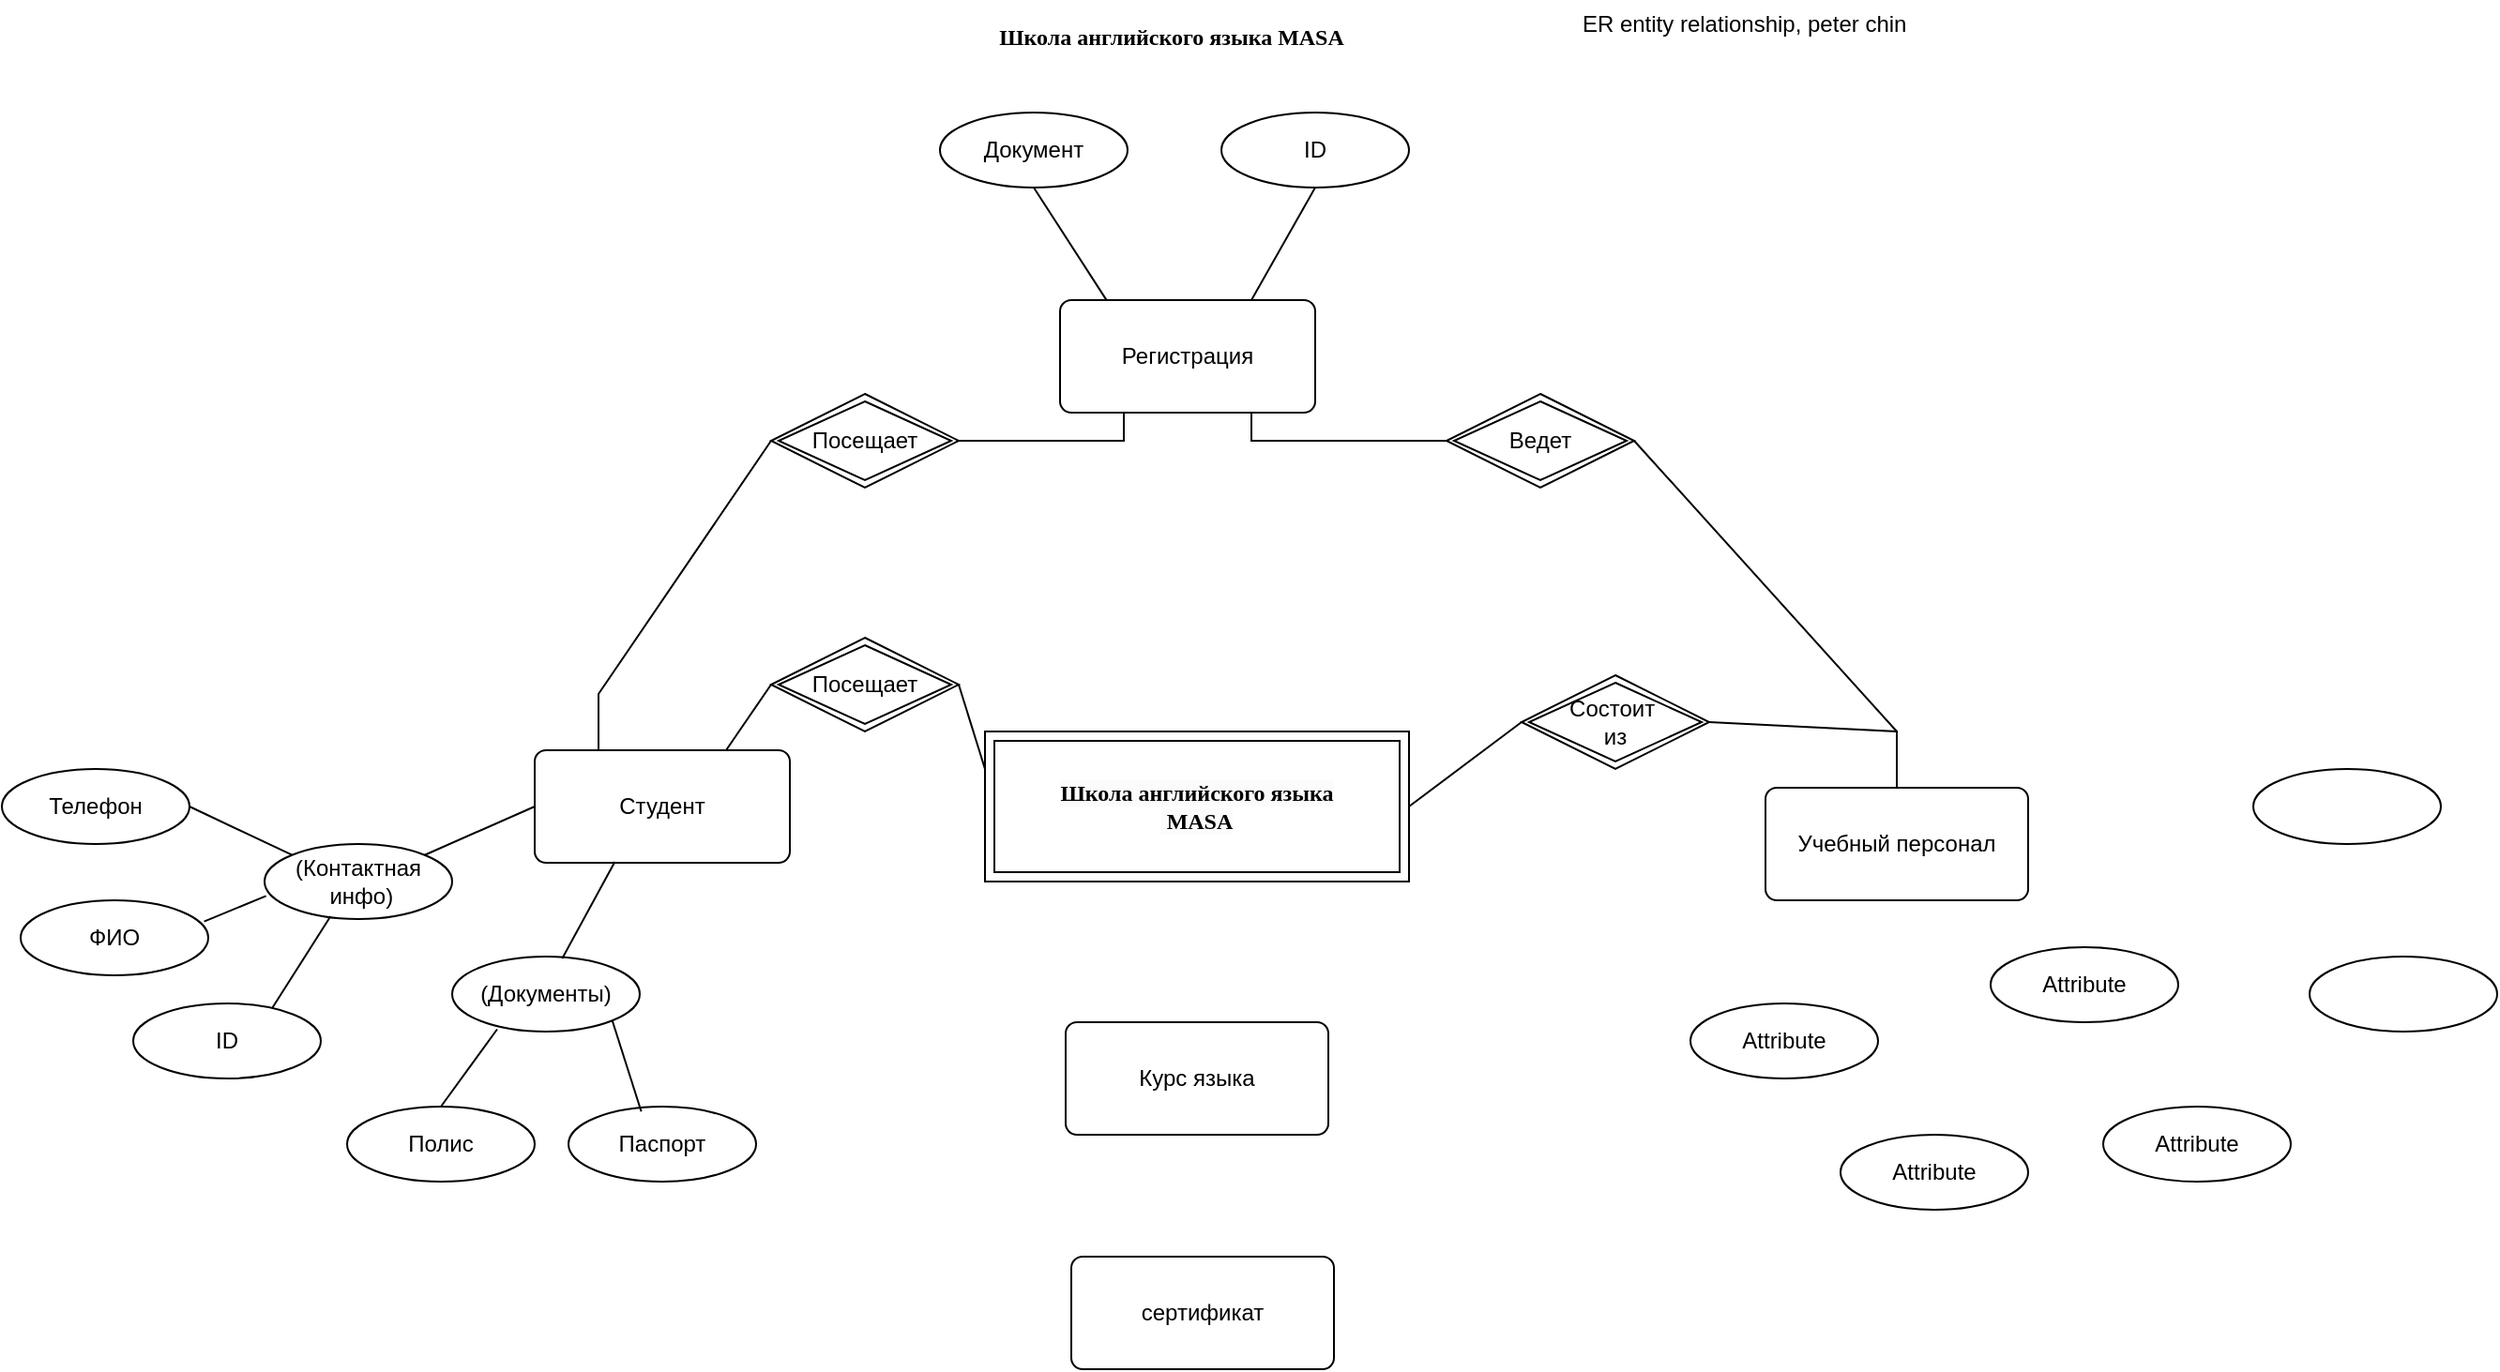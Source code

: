 <mxfile version="24.3.1" type="github">
  <diagram name="Page-1" id="e56a1550-8fbb-45ad-956c-1786394a9013">
    <mxGraphModel dx="1260" dy="504" grid="1" gridSize="10" guides="1" tooltips="1" connect="1" arrows="1" fold="1" page="1" pageScale="1" pageWidth="827" pageHeight="1169" background="none" math="0" shadow="0">
      <root>
        <mxCell id="0" />
        <mxCell id="1" parent="0" />
        <mxCell id="TcWNjbL8CIqku5hJB00x-1" value="&lt;br&gt;&lt;span style=&quot;color: rgb(0, 0, 0); font-family: &amp;quot;Times New Roman&amp;quot;; font-size: 12px; font-style: normal; font-variant-ligatures: normal; font-variant-caps: normal; font-weight: 700; letter-spacing: normal; orphans: 2; text-align: center; text-indent: 0px; text-transform: none; widows: 2; word-spacing: 0px; -webkit-text-stroke-width: 0px; white-space: nowrap; background-color: rgb(251, 251, 251); text-decoration-thickness: initial; text-decoration-style: initial; text-decoration-color: initial; display: inline !important; float: none;&quot;&gt;Школа английского языка&lt;/span&gt;&lt;div&gt;&lt;span style=&quot;color: rgb(0, 0, 0); font-family: &amp;quot;Times New Roman&amp;quot;; font-size: 12px; font-style: normal; font-variant-ligatures: normal; font-variant-caps: normal; font-weight: 700; letter-spacing: normal; orphans: 2; text-align: center; text-indent: 0px; text-transform: none; widows: 2; word-spacing: 0px; -webkit-text-stroke-width: 0px; white-space: nowrap; background-color: rgb(251, 251, 251); text-decoration-thickness: initial; text-decoration-style: initial; text-decoration-color: initial; display: inline !important; float: none;&quot;&gt;&amp;nbsp;MASA&lt;/span&gt;&lt;br&gt;&lt;br&gt;&lt;/div&gt;" style="shape=ext;margin=3;double=1;whiteSpace=wrap;html=1;align=center;" vertex="1" parent="1">
          <mxGeometry x="314" y="400" width="226" height="80" as="geometry" />
        </mxCell>
        <mxCell id="TcWNjbL8CIqku5hJB00x-2" value="Курс языка" style="rounded=1;arcSize=10;whiteSpace=wrap;html=1;align=center;" vertex="1" parent="1">
          <mxGeometry x="357" y="555" width="140" height="60" as="geometry" />
        </mxCell>
        <mxCell id="TcWNjbL8CIqku5hJB00x-3" value="&lt;span style=&quot;font-weight: 700;&quot;&gt;&lt;font face=&quot;Times New Roman&quot;&gt;Школа английского языка MASA&lt;/font&gt;&lt;/span&gt;" style="text;html=1;align=center;verticalAlign=middle;resizable=0;points=[];autosize=1;strokeColor=none;fillColor=none;" vertex="1" parent="1">
          <mxGeometry x="308" y="15" width="210" height="30" as="geometry" />
        </mxCell>
        <mxCell id="TcWNjbL8CIqku5hJB00x-4" value="Регистрация" style="rounded=1;arcSize=10;whiteSpace=wrap;html=1;align=center;" vertex="1" parent="1">
          <mxGeometry x="354" y="170" width="136" height="60" as="geometry" />
        </mxCell>
        <mxCell id="TcWNjbL8CIqku5hJB00x-5" value="Студент" style="rounded=1;arcSize=10;whiteSpace=wrap;html=1;align=center;" vertex="1" parent="1">
          <mxGeometry x="74" y="410" width="136" height="60" as="geometry" />
        </mxCell>
        <mxCell id="TcWNjbL8CIqku5hJB00x-6" value="сертификат" style="rounded=1;arcSize=10;whiteSpace=wrap;html=1;align=center;" vertex="1" parent="1">
          <mxGeometry x="360" y="680" width="140" height="60" as="geometry" />
        </mxCell>
        <mxCell id="TcWNjbL8CIqku5hJB00x-8" value="Учебный персонал" style="rounded=1;arcSize=10;whiteSpace=wrap;html=1;align=center;" vertex="1" parent="1">
          <mxGeometry x="730" y="430" width="140" height="60" as="geometry" />
        </mxCell>
        <mxCell id="TcWNjbL8CIqku5hJB00x-10" value="ER entity relationship, peter chin&amp;nbsp;&lt;div&gt;&lt;br&gt;&lt;/div&gt;" style="text;html=1;align=center;verticalAlign=middle;resizable=0;points=[];autosize=1;strokeColor=none;fillColor=none;" vertex="1" parent="1">
          <mxGeometry x="620" y="10" width="200" height="40" as="geometry" />
        </mxCell>
        <mxCell id="TcWNjbL8CIqku5hJB00x-11" value="Посещает" style="shape=rhombus;double=1;perimeter=rhombusPerimeter;whiteSpace=wrap;html=1;align=center;" vertex="1" parent="1">
          <mxGeometry x="200" y="220" width="100" height="50" as="geometry" />
        </mxCell>
        <mxCell id="TcWNjbL8CIqku5hJB00x-12" value="(Контактная&lt;div&gt;&amp;nbsp;инфо)&lt;/div&gt;" style="ellipse;whiteSpace=wrap;html=1;align=center;" vertex="1" parent="1">
          <mxGeometry x="-70" y="460" width="100" height="40" as="geometry" />
        </mxCell>
        <mxCell id="TcWNjbL8CIqku5hJB00x-13" value="Ведет" style="shape=rhombus;double=1;perimeter=rhombusPerimeter;whiteSpace=wrap;html=1;align=center;" vertex="1" parent="1">
          <mxGeometry x="560" y="220" width="100" height="50" as="geometry" />
        </mxCell>
        <mxCell id="TcWNjbL8CIqku5hJB00x-14" value="Посещает" style="shape=rhombus;double=1;perimeter=rhombusPerimeter;whiteSpace=wrap;html=1;align=center;" vertex="1" parent="1">
          <mxGeometry x="200" y="350" width="100" height="50" as="geometry" />
        </mxCell>
        <mxCell id="TcWNjbL8CIqku5hJB00x-15" value="Состоит&amp;nbsp;&lt;div&gt;из&lt;/div&gt;" style="shape=rhombus;double=1;perimeter=rhombusPerimeter;whiteSpace=wrap;html=1;align=center;" vertex="1" parent="1">
          <mxGeometry x="600" y="370" width="100" height="50" as="geometry" />
        </mxCell>
        <mxCell id="TcWNjbL8CIqku5hJB00x-16" value="(Документы)" style="ellipse;whiteSpace=wrap;html=1;align=center;" vertex="1" parent="1">
          <mxGeometry x="30" y="520" width="100" height="40" as="geometry" />
        </mxCell>
        <mxCell id="TcWNjbL8CIqku5hJB00x-17" value="ФИО" style="ellipse;whiteSpace=wrap;html=1;align=center;" vertex="1" parent="1">
          <mxGeometry x="-200" y="490" width="100" height="40" as="geometry" />
        </mxCell>
        <mxCell id="TcWNjbL8CIqku5hJB00x-18" value="ID" style="ellipse;whiteSpace=wrap;html=1;align=center;" vertex="1" parent="1">
          <mxGeometry x="-140" y="545" width="100" height="40" as="geometry" />
        </mxCell>
        <mxCell id="TcWNjbL8CIqku5hJB00x-19" value="Полис" style="ellipse;whiteSpace=wrap;html=1;align=center;" vertex="1" parent="1">
          <mxGeometry x="-26" y="600" width="100" height="40" as="geometry" />
        </mxCell>
        <mxCell id="TcWNjbL8CIqku5hJB00x-20" value="Паспорт" style="ellipse;whiteSpace=wrap;html=1;align=center;" vertex="1" parent="1">
          <mxGeometry x="92" y="600" width="100" height="40" as="geometry" />
        </mxCell>
        <mxCell id="TcWNjbL8CIqku5hJB00x-21" value="Документ" style="ellipse;whiteSpace=wrap;html=1;align=center;" vertex="1" parent="1">
          <mxGeometry x="290" y="70" width="100" height="40" as="geometry" />
        </mxCell>
        <mxCell id="TcWNjbL8CIqku5hJB00x-22" value="ID" style="ellipse;whiteSpace=wrap;html=1;align=center;" vertex="1" parent="1">
          <mxGeometry x="440" y="70" width="100" height="40" as="geometry" />
        </mxCell>
        <mxCell id="TcWNjbL8CIqku5hJB00x-23" value="Attribute" style="ellipse;whiteSpace=wrap;html=1;align=center;" vertex="1" parent="1">
          <mxGeometry x="850" y="515" width="100" height="40" as="geometry" />
        </mxCell>
        <mxCell id="TcWNjbL8CIqku5hJB00x-24" value="Attribute" style="ellipse;whiteSpace=wrap;html=1;align=center;" vertex="1" parent="1">
          <mxGeometry x="690" y="545" width="100" height="40" as="geometry" />
        </mxCell>
        <mxCell id="TcWNjbL8CIqku5hJB00x-25" value="Attribute" style="ellipse;whiteSpace=wrap;html=1;align=center;" vertex="1" parent="1">
          <mxGeometry x="770" y="615" width="100" height="40" as="geometry" />
        </mxCell>
        <mxCell id="TcWNjbL8CIqku5hJB00x-26" value="Attribute" style="ellipse;whiteSpace=wrap;html=1;align=center;" vertex="1" parent="1">
          <mxGeometry x="910" y="600" width="100" height="40" as="geometry" />
        </mxCell>
        <mxCell id="TcWNjbL8CIqku5hJB00x-27" value="" style="ellipse;whiteSpace=wrap;html=1;align=center;" vertex="1" parent="1">
          <mxGeometry x="1020" y="520" width="100" height="40" as="geometry" />
        </mxCell>
        <mxCell id="TcWNjbL8CIqku5hJB00x-28" value="" style="ellipse;whiteSpace=wrap;html=1;align=center;" vertex="1" parent="1">
          <mxGeometry x="990" y="420" width="100" height="40" as="geometry" />
        </mxCell>
        <mxCell id="TcWNjbL8CIqku5hJB00x-29" value="" style="endArrow=none;html=1;rounded=0;entryX=0.5;entryY=1;entryDx=0;entryDy=0;exitX=0.75;exitY=0;exitDx=0;exitDy=0;" edge="1" parent="1" source="TcWNjbL8CIqku5hJB00x-4" target="TcWNjbL8CIqku5hJB00x-22">
          <mxGeometry relative="1" as="geometry">
            <mxPoint x="220" y="130" as="sourcePoint" />
            <mxPoint x="380" y="130" as="targetPoint" />
          </mxGeometry>
        </mxCell>
        <mxCell id="TcWNjbL8CIqku5hJB00x-30" value="" style="endArrow=none;html=1;rounded=0;entryX=0.183;entryY=0.003;entryDx=0;entryDy=0;entryPerimeter=0;exitX=0.5;exitY=1;exitDx=0;exitDy=0;" edge="1" parent="1" source="TcWNjbL8CIqku5hJB00x-21" target="TcWNjbL8CIqku5hJB00x-4">
          <mxGeometry relative="1" as="geometry">
            <mxPoint x="260" y="140" as="sourcePoint" />
            <mxPoint x="420" y="140" as="targetPoint" />
          </mxGeometry>
        </mxCell>
        <mxCell id="TcWNjbL8CIqku5hJB00x-36" value="" style="endArrow=none;html=1;rounded=0;entryX=0.5;entryY=0;entryDx=0;entryDy=0;exitX=1;exitY=0.5;exitDx=0;exitDy=0;" edge="1" parent="1" source="TcWNjbL8CIqku5hJB00x-13" target="TcWNjbL8CIqku5hJB00x-8">
          <mxGeometry relative="1" as="geometry">
            <mxPoint x="680" y="300" as="sourcePoint" />
            <mxPoint x="840" y="300" as="targetPoint" />
            <Array as="points">
              <mxPoint x="800" y="400" />
            </Array>
          </mxGeometry>
        </mxCell>
        <mxCell id="TcWNjbL8CIqku5hJB00x-37" value="" style="endArrow=none;html=1;rounded=0;exitX=0.75;exitY=1;exitDx=0;exitDy=0;entryX=0;entryY=0.5;entryDx=0;entryDy=0;" edge="1" parent="1" source="TcWNjbL8CIqku5hJB00x-4" target="TcWNjbL8CIqku5hJB00x-13">
          <mxGeometry relative="1" as="geometry">
            <mxPoint x="410" y="270" as="sourcePoint" />
            <mxPoint x="570" y="270" as="targetPoint" />
            <Array as="points">
              <mxPoint x="456" y="245" />
            </Array>
          </mxGeometry>
        </mxCell>
        <mxCell id="TcWNjbL8CIqku5hJB00x-38" value="" style="endArrow=none;html=1;rounded=0;entryX=0.25;entryY=1;entryDx=0;entryDy=0;exitX=1;exitY=0.5;exitDx=0;exitDy=0;" edge="1" parent="1" source="TcWNjbL8CIqku5hJB00x-11" target="TcWNjbL8CIqku5hJB00x-4">
          <mxGeometry relative="1" as="geometry">
            <mxPoint x="270" y="270" as="sourcePoint" />
            <mxPoint x="430" y="270" as="targetPoint" />
            <Array as="points">
              <mxPoint x="388" y="245" />
            </Array>
          </mxGeometry>
        </mxCell>
        <mxCell id="TcWNjbL8CIqku5hJB00x-39" value="" style="endArrow=none;html=1;rounded=0;entryX=0;entryY=0.5;entryDx=0;entryDy=0;exitX=0.25;exitY=0;exitDx=0;exitDy=0;" edge="1" parent="1" source="TcWNjbL8CIqku5hJB00x-5" target="TcWNjbL8CIqku5hJB00x-11">
          <mxGeometry relative="1" as="geometry">
            <mxPoint x="160" y="320" as="sourcePoint" />
            <mxPoint x="320" y="320" as="targetPoint" />
            <Array as="points">
              <mxPoint x="108" y="380" />
            </Array>
          </mxGeometry>
        </mxCell>
        <mxCell id="TcWNjbL8CIqku5hJB00x-40" value="" style="endArrow=none;html=1;rounded=0;entryX=0.5;entryY=0;entryDx=0;entryDy=0;exitX=1;exitY=0.5;exitDx=0;exitDy=0;" edge="1" parent="1" source="TcWNjbL8CIqku5hJB00x-15" target="TcWNjbL8CIqku5hJB00x-8">
          <mxGeometry relative="1" as="geometry">
            <mxPoint x="590" y="330" as="sourcePoint" />
            <mxPoint x="750" y="330" as="targetPoint" />
            <Array as="points">
              <mxPoint x="800" y="400" />
            </Array>
          </mxGeometry>
        </mxCell>
        <mxCell id="TcWNjbL8CIqku5hJB00x-41" value="" style="endArrow=none;html=1;rounded=0;entryX=0;entryY=0.5;entryDx=0;entryDy=0;exitX=1;exitY=0.5;exitDx=0;exitDy=0;" edge="1" parent="1" source="TcWNjbL8CIqku5hJB00x-1" target="TcWNjbL8CIqku5hJB00x-15">
          <mxGeometry relative="1" as="geometry">
            <mxPoint x="490" y="510" as="sourcePoint" />
            <mxPoint x="650" y="510" as="targetPoint" />
            <Array as="points" />
          </mxGeometry>
        </mxCell>
        <mxCell id="TcWNjbL8CIqku5hJB00x-42" value="" style="endArrow=none;html=1;rounded=0;entryX=0;entryY=0.5;entryDx=0;entryDy=0;exitX=0.75;exitY=0;exitDx=0;exitDy=0;" edge="1" parent="1" source="TcWNjbL8CIqku5hJB00x-5" target="TcWNjbL8CIqku5hJB00x-14">
          <mxGeometry relative="1" as="geometry">
            <mxPoint x="60" y="330" as="sourcePoint" />
            <mxPoint x="220" y="330" as="targetPoint" />
            <Array as="points" />
          </mxGeometry>
        </mxCell>
        <mxCell id="TcWNjbL8CIqku5hJB00x-43" value="" style="endArrow=none;html=1;rounded=0;entryX=0;entryY=0.25;entryDx=0;entryDy=0;exitX=1;exitY=0.5;exitDx=0;exitDy=0;" edge="1" parent="1" source="TcWNjbL8CIqku5hJB00x-14" target="TcWNjbL8CIqku5hJB00x-1">
          <mxGeometry relative="1" as="geometry">
            <mxPoint x="300" y="380" as="sourcePoint" />
            <mxPoint x="360" y="420" as="targetPoint" />
          </mxGeometry>
        </mxCell>
        <mxCell id="TcWNjbL8CIqku5hJB00x-44" value="" style="endArrow=none;html=1;rounded=0;entryX=0;entryY=0.5;entryDx=0;entryDy=0;exitX=1;exitY=0;exitDx=0;exitDy=0;" edge="1" parent="1" source="TcWNjbL8CIqku5hJB00x-12" target="TcWNjbL8CIqku5hJB00x-5">
          <mxGeometry relative="1" as="geometry">
            <mxPoint x="-120" y="410" as="sourcePoint" />
            <mxPoint x="40" y="410" as="targetPoint" />
          </mxGeometry>
        </mxCell>
        <mxCell id="TcWNjbL8CIqku5hJB00x-45" value="" style="endArrow=none;html=1;rounded=0;entryX=0.314;entryY=0.992;entryDx=0;entryDy=0;entryPerimeter=0;exitX=0.587;exitY=0.024;exitDx=0;exitDy=0;exitPerimeter=0;" edge="1" parent="1" source="TcWNjbL8CIqku5hJB00x-16" target="TcWNjbL8CIqku5hJB00x-5">
          <mxGeometry relative="1" as="geometry">
            <mxPoint x="80" y="580" as="sourcePoint" />
            <mxPoint x="240" y="580" as="targetPoint" />
          </mxGeometry>
        </mxCell>
        <mxCell id="TcWNjbL8CIqku5hJB00x-47" value="" style="endArrow=none;html=1;rounded=0;exitX=0.978;exitY=0.283;exitDx=0;exitDy=0;exitPerimeter=0;entryX=0.008;entryY=0.692;entryDx=0;entryDy=0;entryPerimeter=0;" edge="1" parent="1" source="TcWNjbL8CIqku5hJB00x-17" target="TcWNjbL8CIqku5hJB00x-12">
          <mxGeometry relative="1" as="geometry">
            <mxPoint x="-130" y="660" as="sourcePoint" />
            <mxPoint x="-60" y="490" as="targetPoint" />
          </mxGeometry>
        </mxCell>
        <mxCell id="TcWNjbL8CIqku5hJB00x-48" value="" style="endArrow=none;html=1;rounded=0;entryX=0.352;entryY=0.963;entryDx=0;entryDy=0;entryPerimeter=0;exitX=0.743;exitY=0.054;exitDx=0;exitDy=0;exitPerimeter=0;" edge="1" parent="1" source="TcWNjbL8CIqku5hJB00x-18" target="TcWNjbL8CIqku5hJB00x-12">
          <mxGeometry relative="1" as="geometry">
            <mxPoint x="-210" y="690" as="sourcePoint" />
            <mxPoint x="-130" y="690" as="targetPoint" />
          </mxGeometry>
        </mxCell>
        <mxCell id="TcWNjbL8CIqku5hJB00x-49" value="Телефон" style="ellipse;whiteSpace=wrap;html=1;align=center;" vertex="1" parent="1">
          <mxGeometry x="-210" y="420" width="100" height="40" as="geometry" />
        </mxCell>
        <mxCell id="TcWNjbL8CIqku5hJB00x-50" value="" style="endArrow=none;html=1;rounded=0;entryX=0;entryY=0;entryDx=0;entryDy=0;exitX=1;exitY=0.5;exitDx=0;exitDy=0;" edge="1" parent="1" source="TcWNjbL8CIqku5hJB00x-49" target="TcWNjbL8CIqku5hJB00x-12">
          <mxGeometry relative="1" as="geometry">
            <mxPoint x="-210" y="560" as="sourcePoint" />
            <mxPoint x="-50" y="560" as="targetPoint" />
          </mxGeometry>
        </mxCell>
        <mxCell id="TcWNjbL8CIqku5hJB00x-51" value="" style="endArrow=none;html=1;rounded=0;entryX=0.24;entryY=0.969;entryDx=0;entryDy=0;entryPerimeter=0;exitX=0.5;exitY=0;exitDx=0;exitDy=0;" edge="1" parent="1" source="TcWNjbL8CIqku5hJB00x-19" target="TcWNjbL8CIqku5hJB00x-16">
          <mxGeometry relative="1" as="geometry">
            <mxPoint x="-80" y="690" as="sourcePoint" />
            <mxPoint x="80" y="690" as="targetPoint" />
          </mxGeometry>
        </mxCell>
        <mxCell id="TcWNjbL8CIqku5hJB00x-52" value="" style="endArrow=none;html=1;rounded=0;entryX=0.388;entryY=0.065;entryDx=0;entryDy=0;entryPerimeter=0;exitX=1;exitY=1;exitDx=0;exitDy=0;" edge="1" parent="1" source="TcWNjbL8CIqku5hJB00x-16" target="TcWNjbL8CIqku5hJB00x-20">
          <mxGeometry relative="1" as="geometry">
            <mxPoint x="-10" y="710" as="sourcePoint" />
            <mxPoint x="150" y="710" as="targetPoint" />
          </mxGeometry>
        </mxCell>
      </root>
    </mxGraphModel>
  </diagram>
</mxfile>
